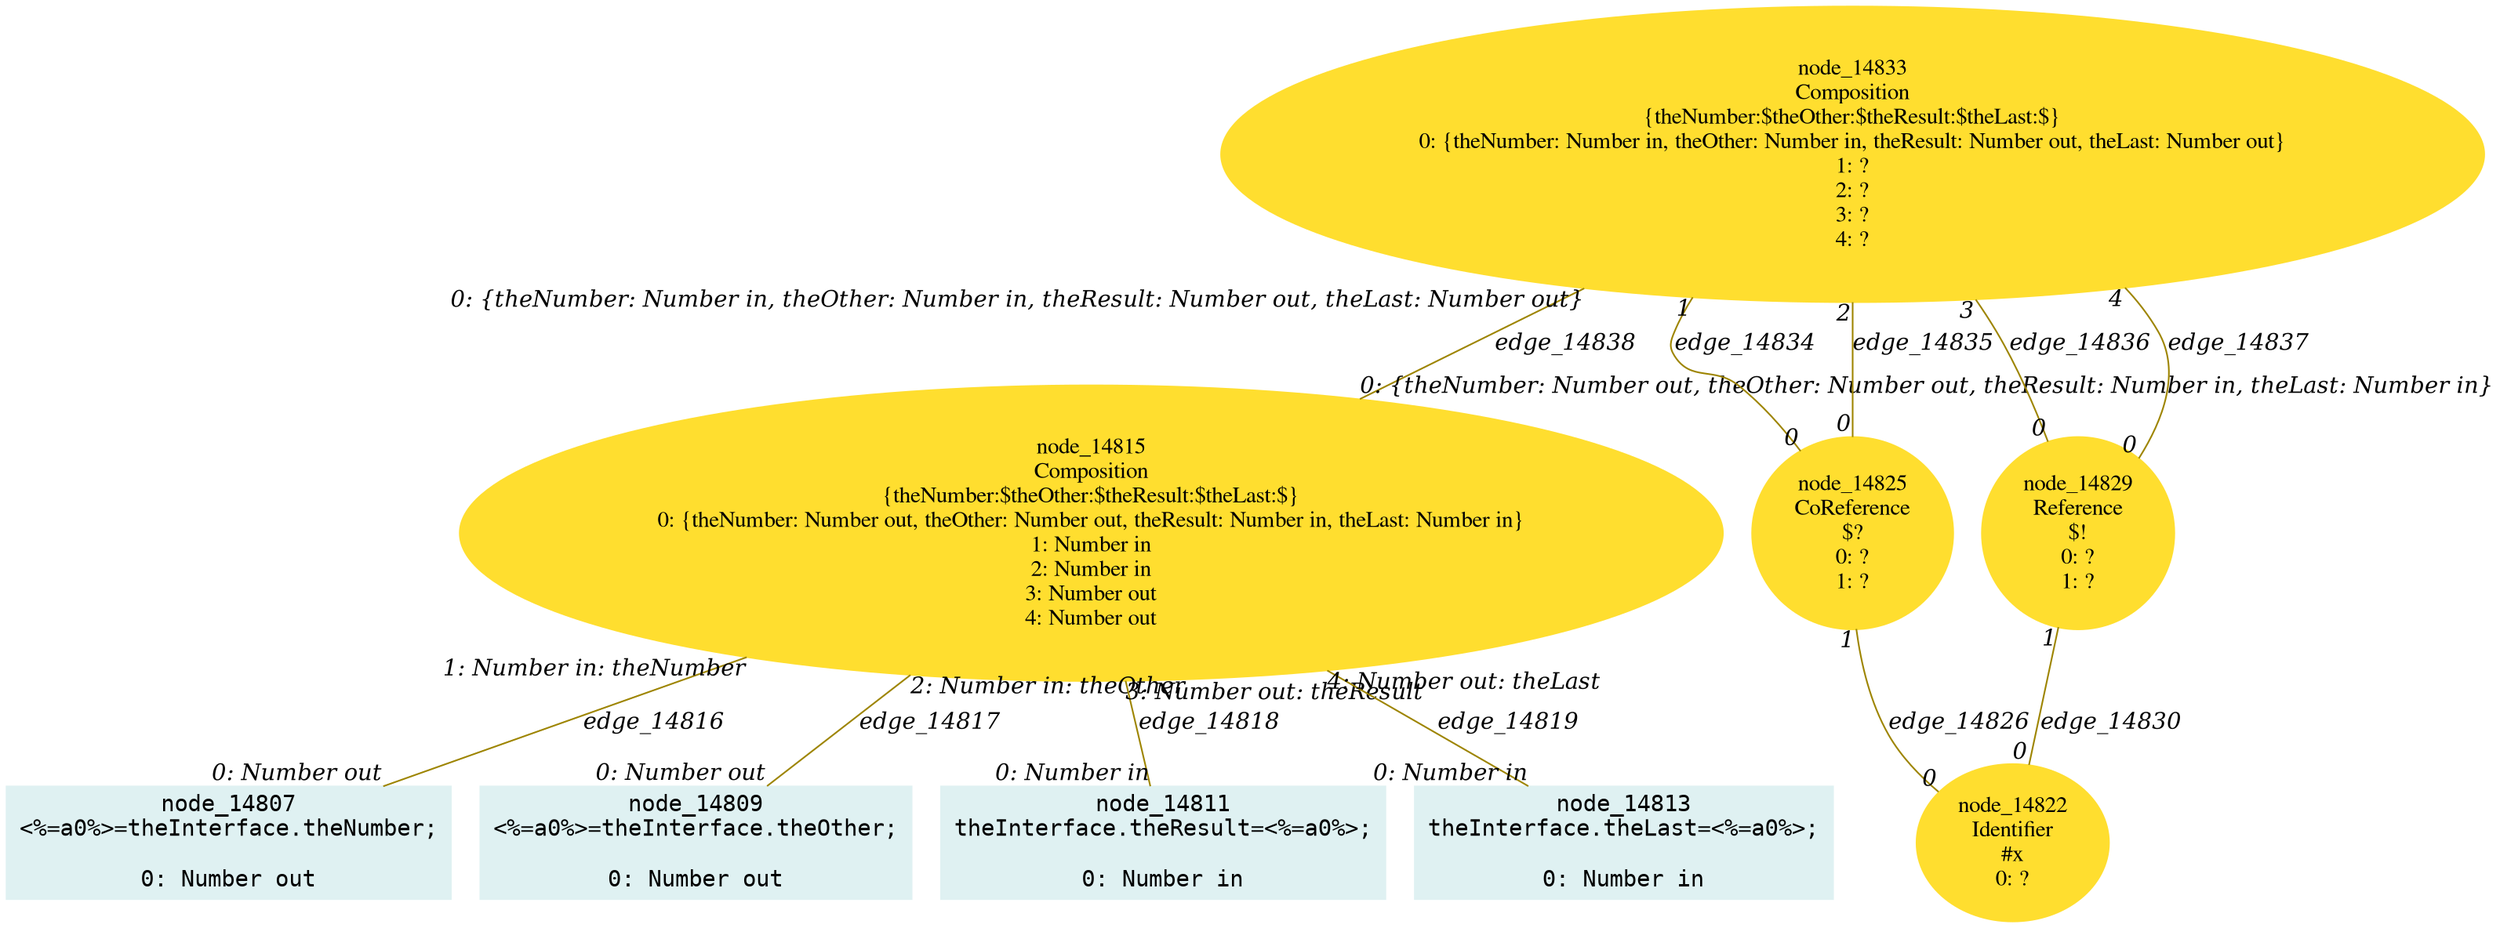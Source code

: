 digraph g{node_14807 [shape="box", style="filled", color="#dff1f2", fontname="Courier", label="node_14807
<%=a0%>=theInterface.theNumber;

0: Number out" ]
node_14809 [shape="box", style="filled", color="#dff1f2", fontname="Courier", label="node_14809
<%=a0%>=theInterface.theOther;

0: Number out" ]
node_14811 [shape="box", style="filled", color="#dff1f2", fontname="Courier", label="node_14811
theInterface.theResult=<%=a0%>;

0: Number in" ]
node_14813 [shape="box", style="filled", color="#dff1f2", fontname="Courier", label="node_14813
theInterface.theLast=<%=a0%>;

0: Number in" ]
node_14815 [shape="ellipse", style="filled", color="#ffde2f", fontname="Times", label="node_14815
Composition
{theNumber:$theOther:$theResult:$theLast:$}
0: {theNumber: Number out, theOther: Number out, theResult: Number in, theLast: Number in}
1: Number in
2: Number in
3: Number out
4: Number out" ]
node_14822 [shape="ellipse", style="filled", color="#ffde2f", fontname="Times", label="node_14822
Identifier
#x
0: ?" ]
node_14825 [shape="ellipse", style="filled", color="#ffde2f", fontname="Times", label="node_14825
CoReference
$?
0: ?
1: ?" ]
node_14829 [shape="ellipse", style="filled", color="#ffde2f", fontname="Times", label="node_14829
Reference
$!
0: ?
1: ?" ]
node_14833 [shape="ellipse", style="filled", color="#ffde2f", fontname="Times", label="node_14833
Composition
{theNumber:$theOther:$theResult:$theLast:$}
0: {theNumber: Number in, theOther: Number in, theResult: Number out, theLast: Number out}
1: ?
2: ?
3: ?
4: ?" ]
node_14815 -> node_14807 [dir=none, arrowHead=none, fontname="Times-Italic", arrowsize=1, color="#9d8400", label="edge_14816",  headlabel="0: Number out", taillabel="1: Number in: theNumber" ]
node_14815 -> node_14809 [dir=none, arrowHead=none, fontname="Times-Italic", arrowsize=1, color="#9d8400", label="edge_14817",  headlabel="0: Number out", taillabel="2: Number in: theOther" ]
node_14815 -> node_14811 [dir=none, arrowHead=none, fontname="Times-Italic", arrowsize=1, color="#9d8400", label="edge_14818",  headlabel="0: Number in", taillabel="3: Number out: theResult" ]
node_14815 -> node_14813 [dir=none, arrowHead=none, fontname="Times-Italic", arrowsize=1, color="#9d8400", label="edge_14819",  headlabel="0: Number in", taillabel="4: Number out: theLast" ]
node_14825 -> node_14822 [dir=none, arrowHead=none, fontname="Times-Italic", arrowsize=1, color="#9d8400", label="edge_14826",  headlabel="0", taillabel="1" ]
node_14829 -> node_14822 [dir=none, arrowHead=none, fontname="Times-Italic", arrowsize=1, color="#9d8400", label="edge_14830",  headlabel="0", taillabel="1" ]
node_14833 -> node_14825 [dir=none, arrowHead=none, fontname="Times-Italic", arrowsize=1, color="#9d8400", label="edge_14834",  headlabel="0", taillabel="1" ]
node_14833 -> node_14825 [dir=none, arrowHead=none, fontname="Times-Italic", arrowsize=1, color="#9d8400", label="edge_14835",  headlabel="0", taillabel="2" ]
node_14833 -> node_14829 [dir=none, arrowHead=none, fontname="Times-Italic", arrowsize=1, color="#9d8400", label="edge_14836",  headlabel="0", taillabel="3" ]
node_14833 -> node_14829 [dir=none, arrowHead=none, fontname="Times-Italic", arrowsize=1, color="#9d8400", label="edge_14837",  headlabel="0", taillabel="4" ]
node_14833 -> node_14815 [dir=none, arrowHead=none, fontname="Times-Italic", arrowsize=1, color="#9d8400", label="edge_14838",  headlabel="0: {theNumber: Number out, theOther: Number out, theResult: Number in, theLast: Number in}", taillabel="0: {theNumber: Number in, theOther: Number in, theResult: Number out, theLast: Number out}" ]
}